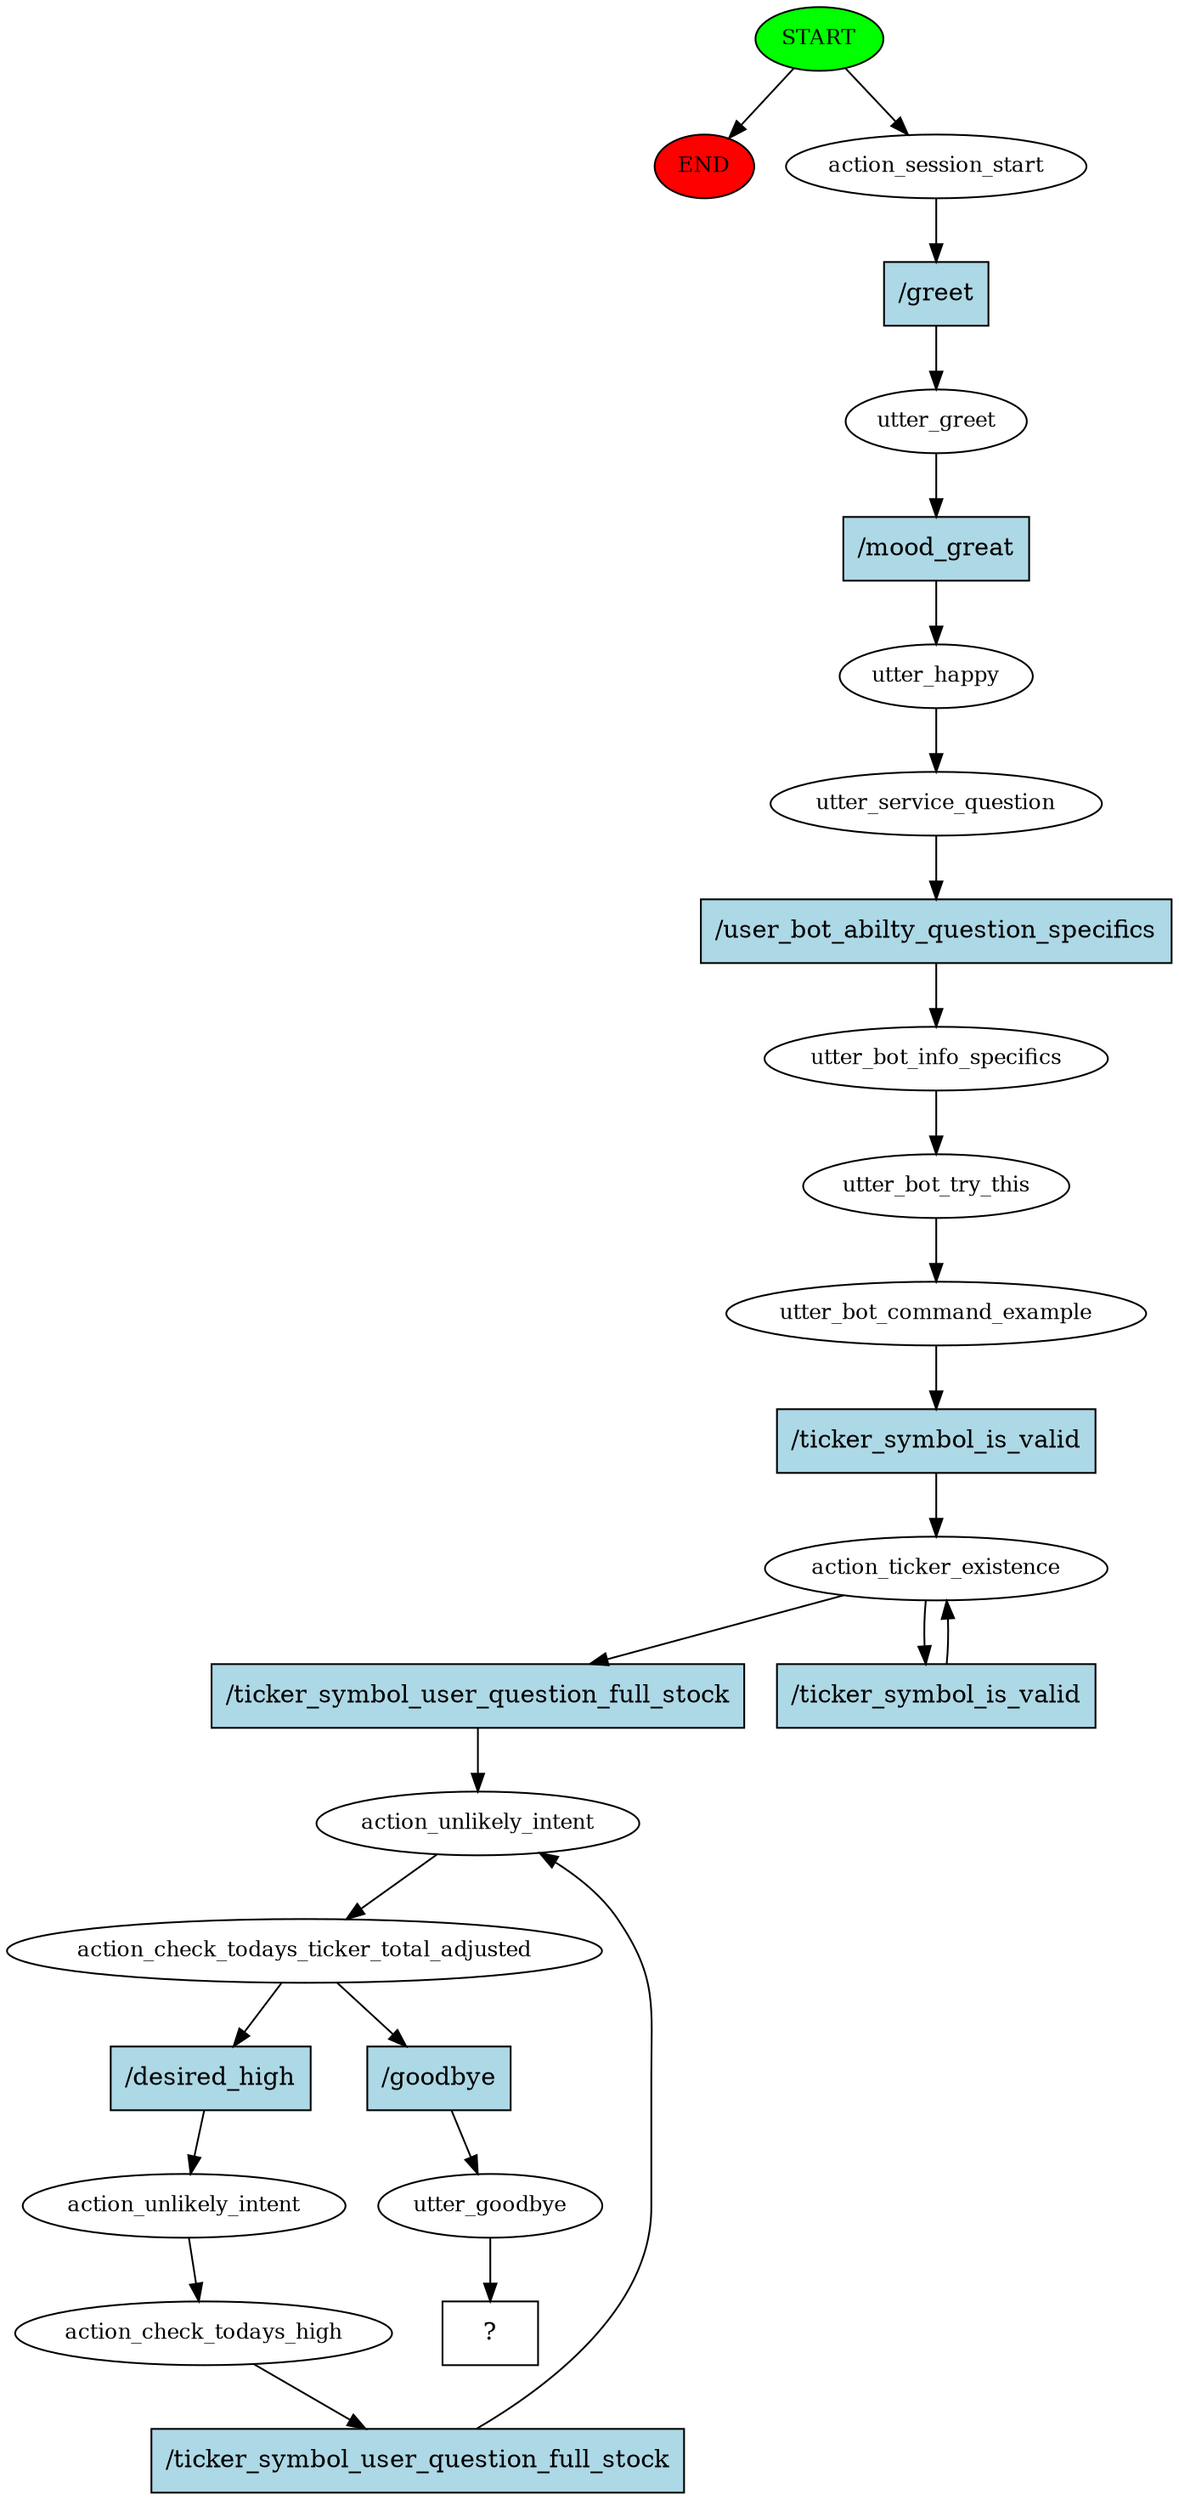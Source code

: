 digraph  {
0 [class="start active", fillcolor=green, fontsize=12, label=START, style=filled];
"-1" [class=end, fillcolor=red, fontsize=12, label=END, style=filled];
1 [class=active, fontsize=12, label=action_session_start];
2 [class=active, fontsize=12, label=utter_greet];
3 [class=active, fontsize=12, label=utter_happy];
4 [class=active, fontsize=12, label=utter_service_question];
5 [class=active, fontsize=12, label=utter_bot_info_specifics];
6 [class=active, fontsize=12, label=utter_bot_try_this];
7 [class=active, fontsize=12, label=utter_bot_command_example];
8 [class=active, fontsize=12, label=action_ticker_existence];
10 [class=active, fontsize=12, label=action_unlikely_intent];
11 [class=active, fontsize=12, label=action_check_todays_ticker_total_adjusted];
12 [class=active, fontsize=12, label=action_unlikely_intent];
13 [class=active, fontsize=12, label=action_check_todays_high];
16 [class=active, fontsize=12, label=utter_goodbye];
17 [class="intent dashed active", label="  ?  ", shape=rect];
18 [class="intent active", fillcolor=lightblue, label="/greet", shape=rect, style=filled];
19 [class="intent active", fillcolor=lightblue, label="/mood_great", shape=rect, style=filled];
20 [class="intent active", fillcolor=lightblue, label="/user_bot_abilty_question_specifics", shape=rect, style=filled];
21 [class="intent active", fillcolor=lightblue, label="/ticker_symbol_is_valid", shape=rect, style=filled];
22 [class="intent active", fillcolor=lightblue, label="/ticker_symbol_user_question_full_stock", shape=rect, style=filled];
23 [class="intent active", fillcolor=lightblue, label="/ticker_symbol_is_valid", shape=rect, style=filled];
24 [class="intent active", fillcolor=lightblue, label="/desired_high", shape=rect, style=filled];
25 [class="intent active", fillcolor=lightblue, label="/goodbye", shape=rect, style=filled];
26 [class="intent active", fillcolor=lightblue, label="/ticker_symbol_user_question_full_stock", shape=rect, style=filled];
0 -> "-1"  [class="", key=NONE, label=""];
0 -> 1  [class=active, key=NONE, label=""];
1 -> 18  [class=active, key=0];
2 -> 19  [class=active, key=0];
3 -> 4  [class=active, key=NONE, label=""];
4 -> 20  [class=active, key=0];
5 -> 6  [class=active, key=NONE, label=""];
6 -> 7  [class=active, key=NONE, label=""];
7 -> 21  [class=active, key=0];
8 -> 22  [class=active, key=0];
8 -> 23  [class=active, key=0];
10 -> 11  [class=active, key=NONE, label=""];
11 -> 24  [class=active, key=0];
11 -> 25  [class=active, key=0];
12 -> 13  [class=active, key=NONE, label=""];
13 -> 26  [class=active, key=0];
16 -> 17  [class=active, key=NONE, label=""];
18 -> 2  [class=active, key=0];
19 -> 3  [class=active, key=0];
20 -> 5  [class=active, key=0];
21 -> 8  [class=active, key=0];
22 -> 10  [class=active, key=0];
23 -> 8  [class=active, key=0];
24 -> 12  [class=active, key=0];
25 -> 16  [class=active, key=0];
26 -> 10  [class=active, key=0];
}
